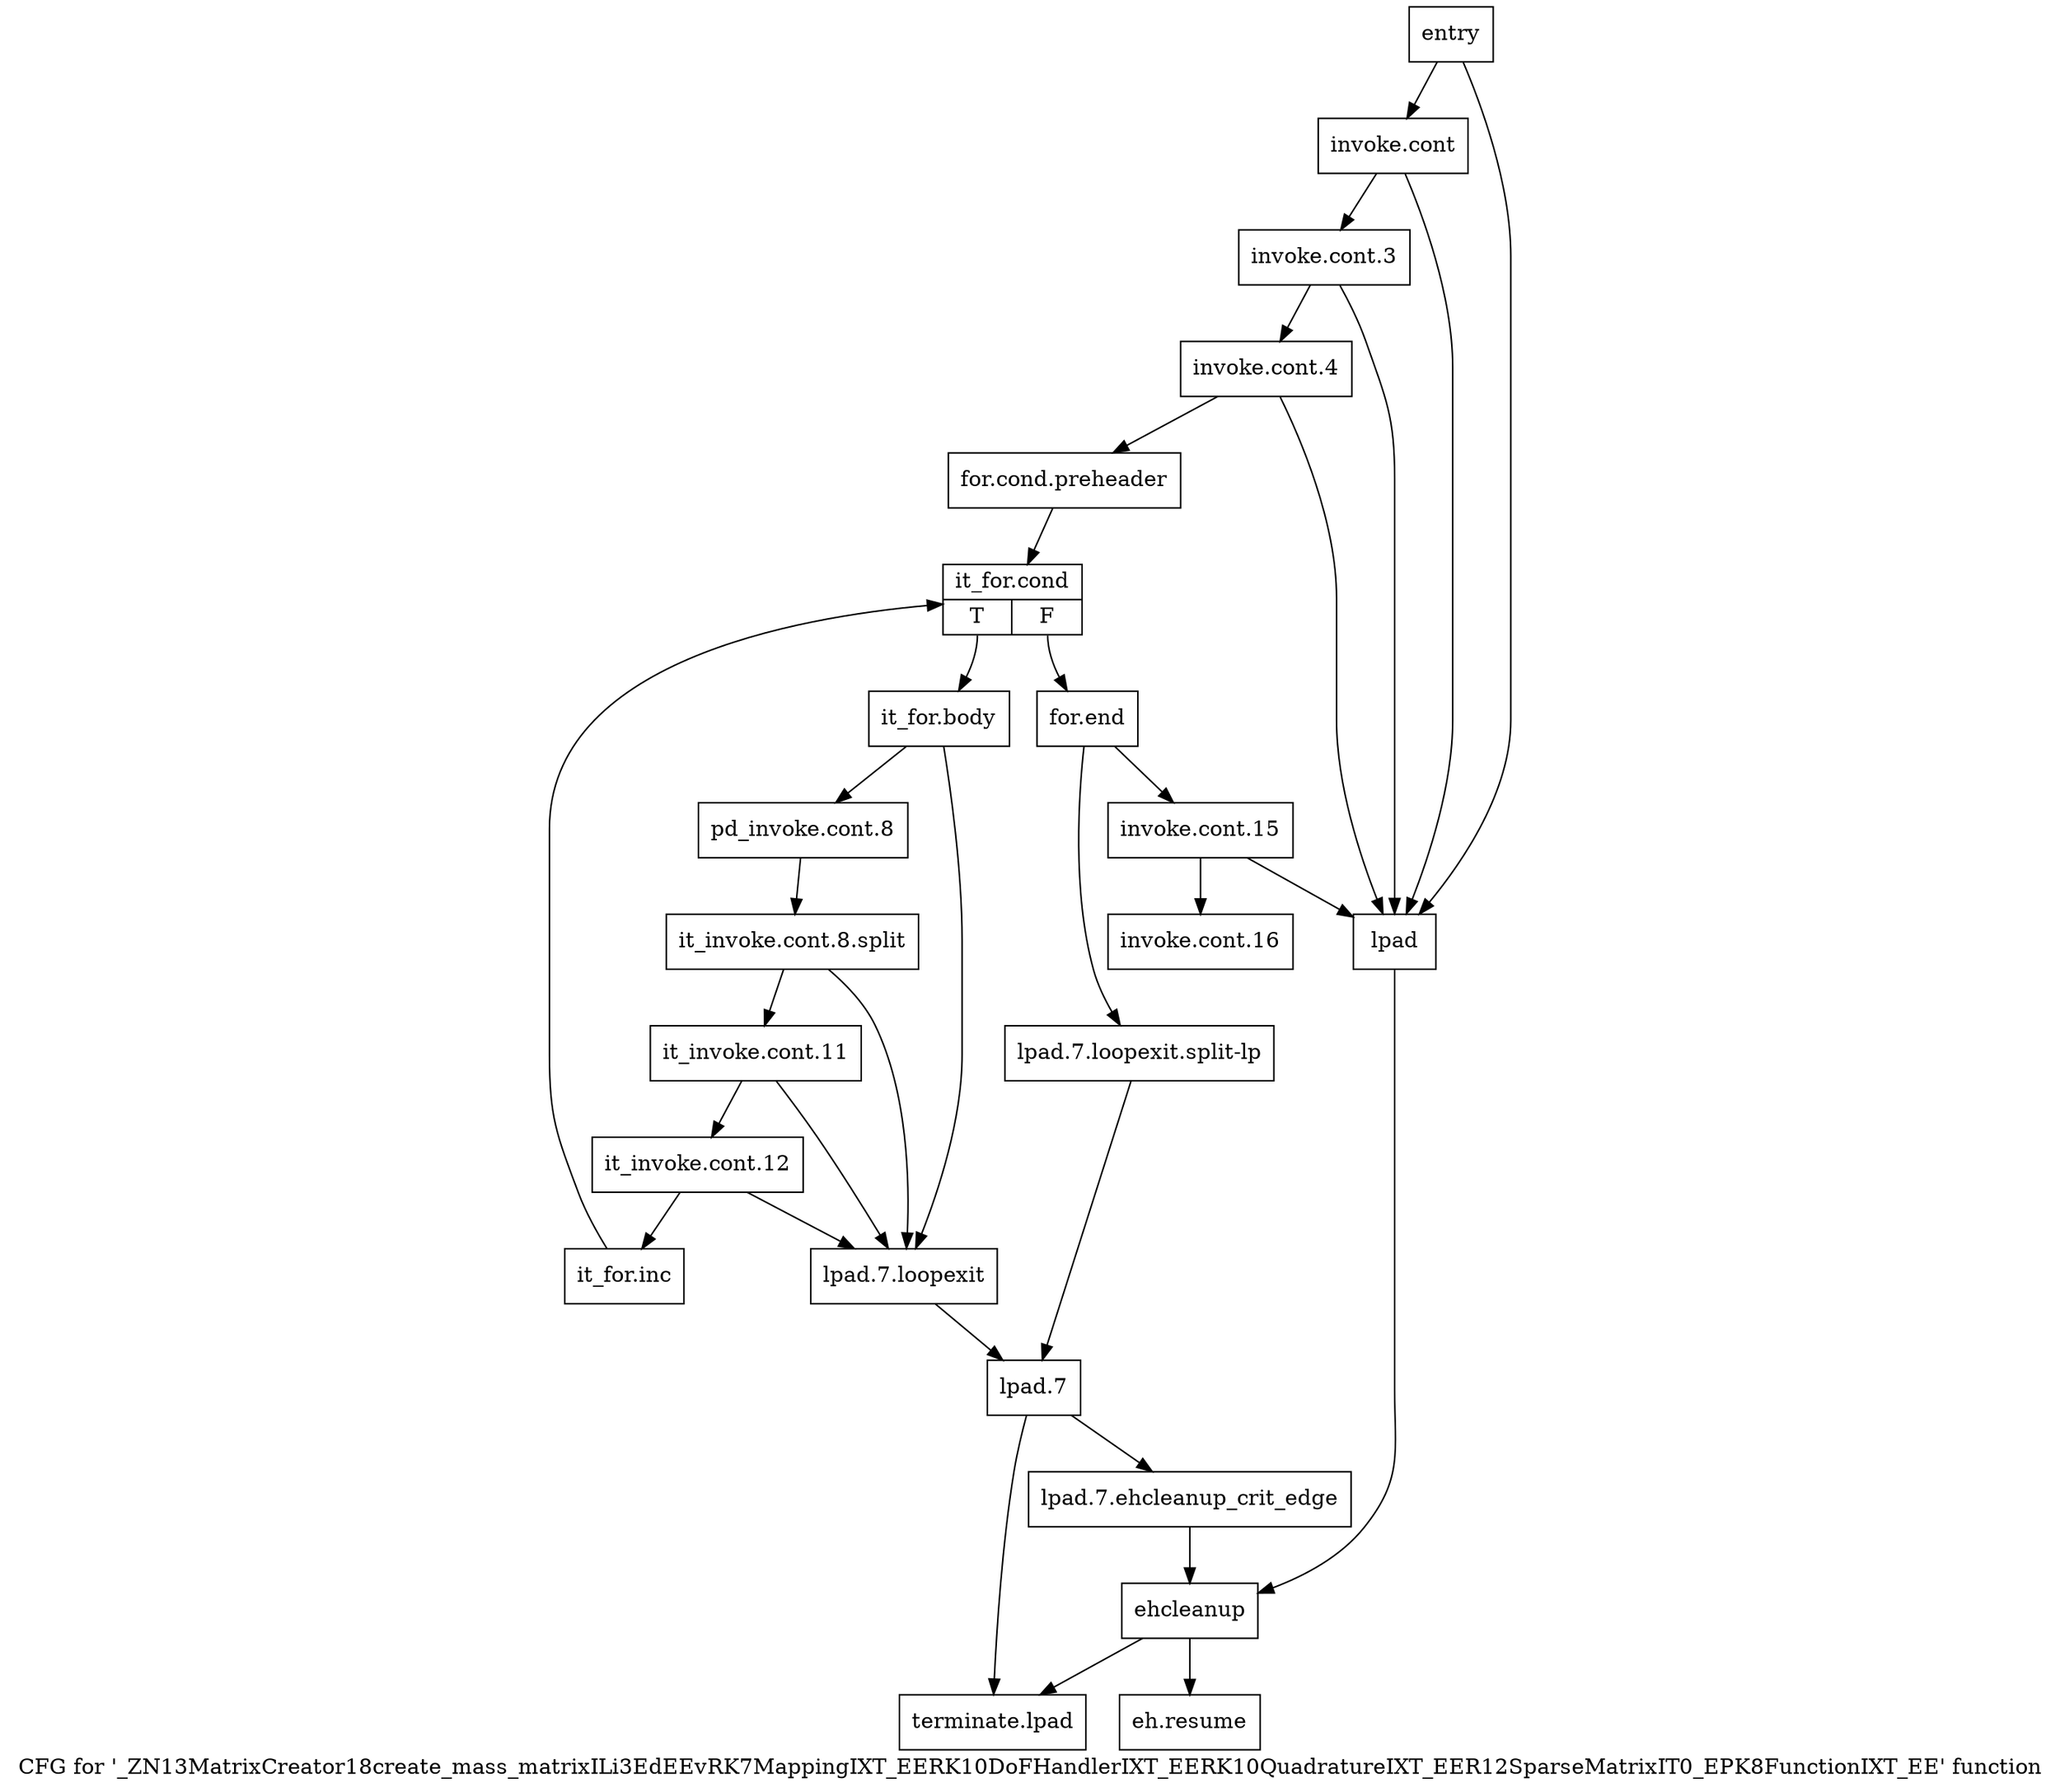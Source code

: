 digraph "CFG for '_ZN13MatrixCreator18create_mass_matrixILi3EdEEvRK7MappingIXT_EERK10DoFHandlerIXT_EERK10QuadratureIXT_EER12SparseMatrixIT0_EPK8FunctionIXT_EE' function" {
	label="CFG for '_ZN13MatrixCreator18create_mass_matrixILi3EdEEvRK7MappingIXT_EERK10DoFHandlerIXT_EERK10QuadratureIXT_EER12SparseMatrixIT0_EPK8FunctionIXT_EE' function";

	Node0x61332f0 [shape=record,label="{entry}"];
	Node0x61332f0 -> Node0x6133340;
	Node0x61332f0 -> Node0x6133660;
	Node0x6133340 [shape=record,label="{invoke.cont}"];
	Node0x6133340 -> Node0x6133390;
	Node0x6133340 -> Node0x6133660;
	Node0x6133390 [shape=record,label="{invoke.cont.3}"];
	Node0x6133390 -> Node0x61333e0;
	Node0x6133390 -> Node0x6133660;
	Node0x61333e0 [shape=record,label="{invoke.cont.4}"];
	Node0x61333e0 -> Node0x6133430;
	Node0x61333e0 -> Node0x6133660;
	Node0x6133430 [shape=record,label="{for.cond.preheader}"];
	Node0x6133430 -> Node0x6133480;
	Node0x6133480 [shape=record,label="{it_for.cond|{<s0>T|<s1>F}}"];
	Node0x6133480:s0 -> Node0x61334d0;
	Node0x6133480:s1 -> Node0x61337f0;
	Node0x61334d0 [shape=record,label="{it_for.body}"];
	Node0x61334d0 -> Node0x6133520;
	Node0x61334d0 -> Node0x61336b0;
	Node0x6133520 [shape=record,label="{pd_invoke.cont.8}"];
	Node0x6133520 -> Node0xa0bbdf0;
	Node0xa0bbdf0 [shape=record,label="{it_invoke.cont.8.split}"];
	Node0xa0bbdf0 -> Node0x6133570;
	Node0xa0bbdf0 -> Node0x61336b0;
	Node0x6133570 [shape=record,label="{it_invoke.cont.11}"];
	Node0x6133570 -> Node0x61335c0;
	Node0x6133570 -> Node0x61336b0;
	Node0x61335c0 [shape=record,label="{it_invoke.cont.12}"];
	Node0x61335c0 -> Node0x6133610;
	Node0x61335c0 -> Node0x61336b0;
	Node0x6133610 [shape=record,label="{it_for.inc}"];
	Node0x6133610 -> Node0x6133480;
	Node0x6133660 [shape=record,label="{lpad}"];
	Node0x6133660 -> Node0x61338e0;
	Node0x61336b0 [shape=record,label="{lpad.7.loopexit}"];
	Node0x61336b0 -> Node0x6133750;
	Node0x6133700 [shape=record,label="{lpad.7.loopexit.split-lp}"];
	Node0x6133700 -> Node0x6133750;
	Node0x6133750 [shape=record,label="{lpad.7}"];
	Node0x6133750 -> Node0x61337a0;
	Node0x6133750 -> Node0x6133980;
	Node0x61337a0 [shape=record,label="{lpad.7.ehcleanup_crit_edge}"];
	Node0x61337a0 -> Node0x61338e0;
	Node0x61337f0 [shape=record,label="{for.end}"];
	Node0x61337f0 -> Node0x6133840;
	Node0x61337f0 -> Node0x6133700;
	Node0x6133840 [shape=record,label="{invoke.cont.15}"];
	Node0x6133840 -> Node0x6133890;
	Node0x6133840 -> Node0x6133660;
	Node0x6133890 [shape=record,label="{invoke.cont.16}"];
	Node0x61338e0 [shape=record,label="{ehcleanup}"];
	Node0x61338e0 -> Node0x6133930;
	Node0x61338e0 -> Node0x6133980;
	Node0x6133930 [shape=record,label="{eh.resume}"];
	Node0x6133980 [shape=record,label="{terminate.lpad}"];
}
